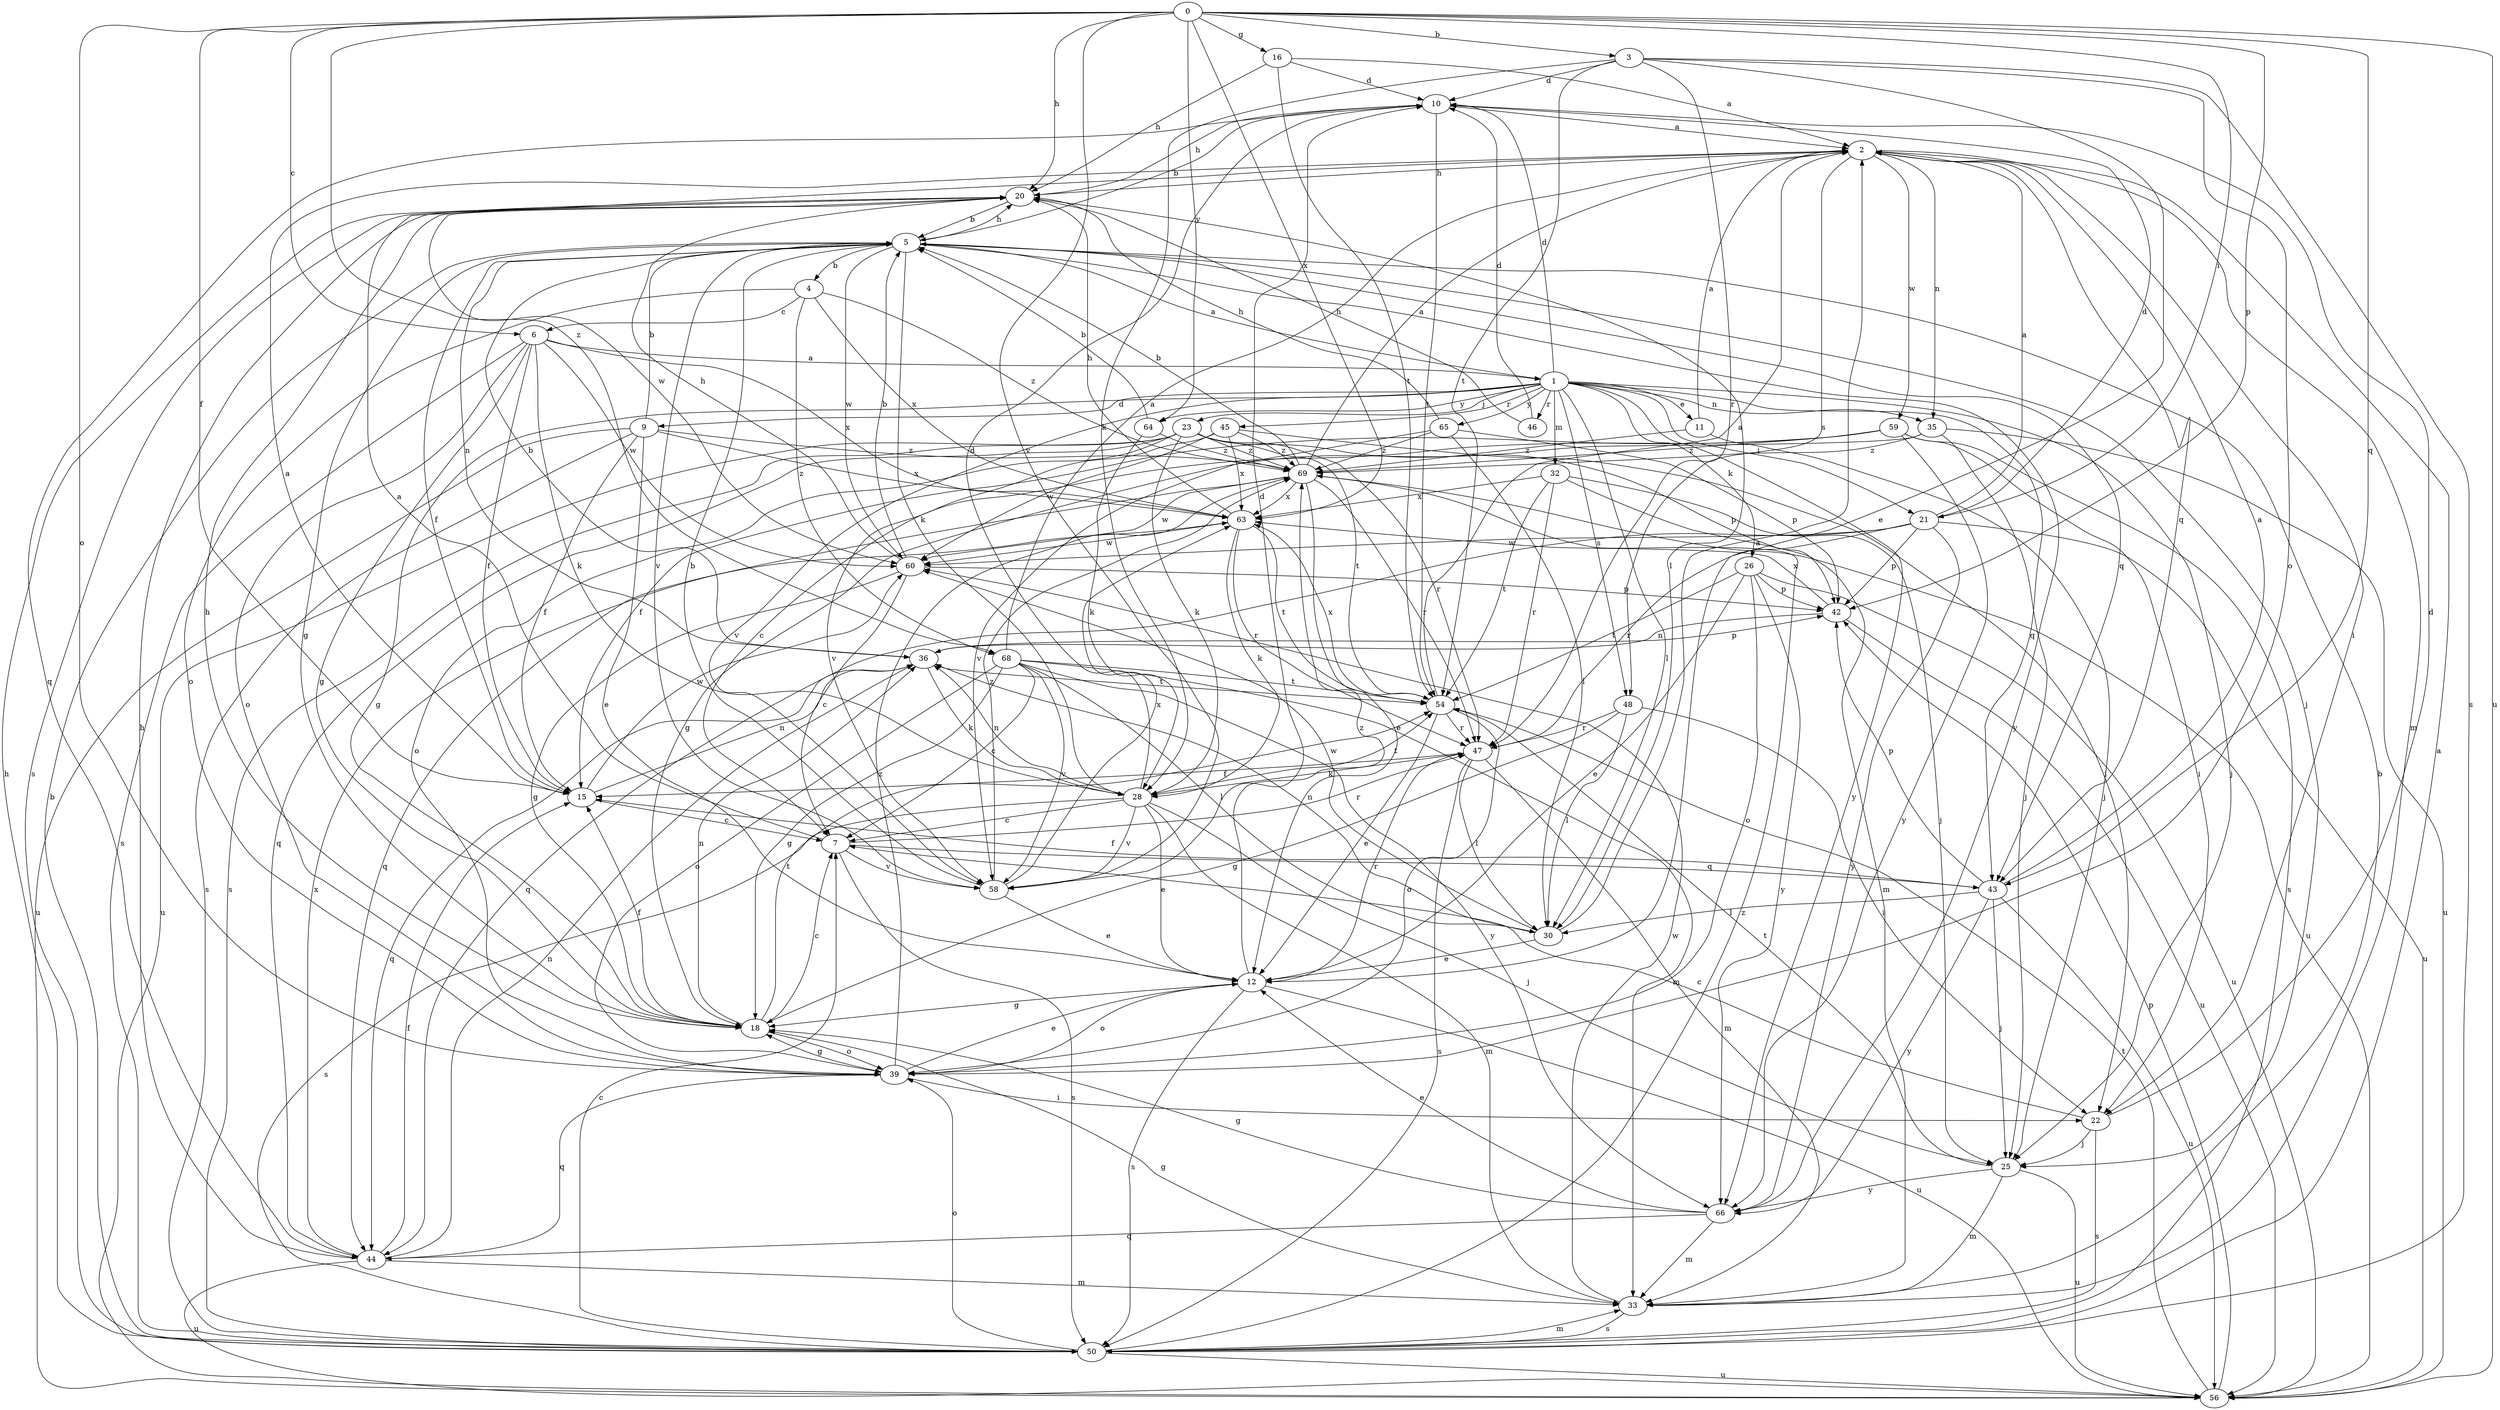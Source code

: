 strict digraph  {
0;
1;
2;
3;
4;
5;
6;
7;
9;
10;
11;
12;
15;
16;
18;
20;
21;
22;
23;
25;
26;
28;
30;
32;
33;
35;
36;
39;
42;
43;
44;
45;
46;
47;
48;
50;
54;
56;
58;
59;
60;
63;
64;
65;
66;
68;
69;
0 -> 3  [label=b];
0 -> 6  [label=c];
0 -> 15  [label=f];
0 -> 16  [label=g];
0 -> 20  [label=h];
0 -> 21  [label=i];
0 -> 39  [label=o];
0 -> 42  [label=p];
0 -> 43  [label=q];
0 -> 56  [label=u];
0 -> 58  [label=v];
0 -> 63  [label=x];
0 -> 64  [label=y];
0 -> 68  [label=z];
1 -> 9  [label=d];
1 -> 10  [label=d];
1 -> 11  [label=e];
1 -> 18  [label=g];
1 -> 21  [label=i];
1 -> 23  [label=j];
1 -> 25  [label=j];
1 -> 26  [label=k];
1 -> 30  [label=l];
1 -> 32  [label=m];
1 -> 35  [label=n];
1 -> 43  [label=q];
1 -> 45  [label=r];
1 -> 46  [label=r];
1 -> 48  [label=s];
1 -> 58  [label=v];
1 -> 64  [label=y];
1 -> 65  [label=y];
1 -> 66  [label=y];
2 -> 20  [label=h];
2 -> 22  [label=i];
2 -> 33  [label=m];
2 -> 35  [label=n];
2 -> 43  [label=q];
2 -> 48  [label=s];
2 -> 59  [label=w];
3 -> 10  [label=d];
3 -> 12  [label=e];
3 -> 28  [label=k];
3 -> 39  [label=o];
3 -> 47  [label=r];
3 -> 50  [label=s];
3 -> 54  [label=t];
4 -> 6  [label=c];
4 -> 39  [label=o];
4 -> 63  [label=x];
4 -> 68  [label=z];
4 -> 69  [label=z];
5 -> 1  [label=a];
5 -> 4  [label=b];
5 -> 15  [label=f];
5 -> 18  [label=g];
5 -> 20  [label=h];
5 -> 25  [label=j];
5 -> 28  [label=k];
5 -> 36  [label=n];
5 -> 43  [label=q];
5 -> 58  [label=v];
5 -> 60  [label=w];
5 -> 66  [label=y];
6 -> 1  [label=a];
6 -> 15  [label=f];
6 -> 18  [label=g];
6 -> 28  [label=k];
6 -> 39  [label=o];
6 -> 50  [label=s];
6 -> 60  [label=w];
6 -> 63  [label=x];
7 -> 2  [label=a];
7 -> 43  [label=q];
7 -> 47  [label=r];
7 -> 50  [label=s];
7 -> 58  [label=v];
9 -> 5  [label=b];
9 -> 12  [label=e];
9 -> 15  [label=f];
9 -> 50  [label=s];
9 -> 56  [label=u];
9 -> 63  [label=x];
9 -> 69  [label=z];
10 -> 2  [label=a];
10 -> 5  [label=b];
10 -> 20  [label=h];
10 -> 44  [label=q];
10 -> 54  [label=t];
11 -> 2  [label=a];
11 -> 25  [label=j];
11 -> 69  [label=z];
12 -> 18  [label=g];
12 -> 39  [label=o];
12 -> 47  [label=r];
12 -> 50  [label=s];
12 -> 56  [label=u];
12 -> 69  [label=z];
15 -> 2  [label=a];
15 -> 7  [label=c];
15 -> 36  [label=n];
15 -> 60  [label=w];
16 -> 2  [label=a];
16 -> 10  [label=d];
16 -> 20  [label=h];
16 -> 54  [label=t];
18 -> 7  [label=c];
18 -> 15  [label=f];
18 -> 20  [label=h];
18 -> 36  [label=n];
18 -> 39  [label=o];
18 -> 54  [label=t];
20 -> 5  [label=b];
20 -> 30  [label=l];
20 -> 50  [label=s];
20 -> 60  [label=w];
21 -> 2  [label=a];
21 -> 10  [label=d];
21 -> 42  [label=p];
21 -> 44  [label=q];
21 -> 47  [label=r];
21 -> 56  [label=u];
21 -> 60  [label=w];
21 -> 66  [label=y];
22 -> 7  [label=c];
22 -> 10  [label=d];
22 -> 25  [label=j];
22 -> 50  [label=s];
23 -> 28  [label=k];
23 -> 39  [label=o];
23 -> 42  [label=p];
23 -> 44  [label=q];
23 -> 47  [label=r];
23 -> 50  [label=s];
23 -> 54  [label=t];
23 -> 56  [label=u];
23 -> 69  [label=z];
25 -> 33  [label=m];
25 -> 54  [label=t];
25 -> 56  [label=u];
25 -> 66  [label=y];
26 -> 12  [label=e];
26 -> 39  [label=o];
26 -> 42  [label=p];
26 -> 54  [label=t];
26 -> 56  [label=u];
26 -> 66  [label=y];
28 -> 7  [label=c];
28 -> 10  [label=d];
28 -> 12  [label=e];
28 -> 25  [label=j];
28 -> 33  [label=m];
28 -> 36  [label=n];
28 -> 50  [label=s];
28 -> 54  [label=t];
28 -> 58  [label=v];
30 -> 2  [label=a];
30 -> 12  [label=e];
30 -> 36  [label=n];
30 -> 60  [label=w];
32 -> 25  [label=j];
32 -> 33  [label=m];
32 -> 47  [label=r];
32 -> 54  [label=t];
32 -> 63  [label=x];
33 -> 5  [label=b];
33 -> 18  [label=g];
33 -> 50  [label=s];
33 -> 60  [label=w];
35 -> 18  [label=g];
35 -> 25  [label=j];
35 -> 56  [label=u];
35 -> 69  [label=z];
36 -> 5  [label=b];
36 -> 28  [label=k];
36 -> 42  [label=p];
36 -> 44  [label=q];
36 -> 54  [label=t];
39 -> 12  [label=e];
39 -> 18  [label=g];
39 -> 22  [label=i];
39 -> 44  [label=q];
39 -> 69  [label=z];
42 -> 36  [label=n];
42 -> 56  [label=u];
42 -> 63  [label=x];
43 -> 2  [label=a];
43 -> 15  [label=f];
43 -> 25  [label=j];
43 -> 30  [label=l];
43 -> 42  [label=p];
43 -> 56  [label=u];
43 -> 66  [label=y];
44 -> 15  [label=f];
44 -> 20  [label=h];
44 -> 33  [label=m];
44 -> 36  [label=n];
44 -> 56  [label=u];
44 -> 63  [label=x];
45 -> 22  [label=i];
45 -> 58  [label=v];
45 -> 60  [label=w];
45 -> 63  [label=x];
45 -> 69  [label=z];
46 -> 10  [label=d];
46 -> 20  [label=h];
47 -> 15  [label=f];
47 -> 28  [label=k];
47 -> 30  [label=l];
47 -> 33  [label=m];
47 -> 50  [label=s];
48 -> 18  [label=g];
48 -> 22  [label=i];
48 -> 30  [label=l];
48 -> 47  [label=r];
50 -> 2  [label=a];
50 -> 5  [label=b];
50 -> 7  [label=c];
50 -> 20  [label=h];
50 -> 33  [label=m];
50 -> 39  [label=o];
50 -> 56  [label=u];
50 -> 69  [label=z];
54 -> 2  [label=a];
54 -> 12  [label=e];
54 -> 39  [label=o];
54 -> 47  [label=r];
54 -> 63  [label=x];
56 -> 42  [label=p];
56 -> 54  [label=t];
58 -> 5  [label=b];
58 -> 10  [label=d];
58 -> 12  [label=e];
58 -> 63  [label=x];
58 -> 69  [label=z];
59 -> 7  [label=c];
59 -> 15  [label=f];
59 -> 22  [label=i];
59 -> 50  [label=s];
59 -> 66  [label=y];
59 -> 69  [label=z];
60 -> 5  [label=b];
60 -> 7  [label=c];
60 -> 18  [label=g];
60 -> 20  [label=h];
60 -> 42  [label=p];
63 -> 20  [label=h];
63 -> 28  [label=k];
63 -> 47  [label=r];
63 -> 54  [label=t];
63 -> 60  [label=w];
64 -> 5  [label=b];
64 -> 28  [label=k];
64 -> 69  [label=z];
65 -> 20  [label=h];
65 -> 30  [label=l];
65 -> 42  [label=p];
65 -> 58  [label=v];
65 -> 69  [label=z];
66 -> 12  [label=e];
66 -> 18  [label=g];
66 -> 33  [label=m];
66 -> 44  [label=q];
68 -> 2  [label=a];
68 -> 7  [label=c];
68 -> 18  [label=g];
68 -> 30  [label=l];
68 -> 33  [label=m];
68 -> 39  [label=o];
68 -> 54  [label=t];
68 -> 58  [label=v];
68 -> 66  [label=y];
69 -> 2  [label=a];
69 -> 5  [label=b];
69 -> 12  [label=e];
69 -> 44  [label=q];
69 -> 47  [label=r];
69 -> 56  [label=u];
69 -> 60  [label=w];
69 -> 63  [label=x];
}
